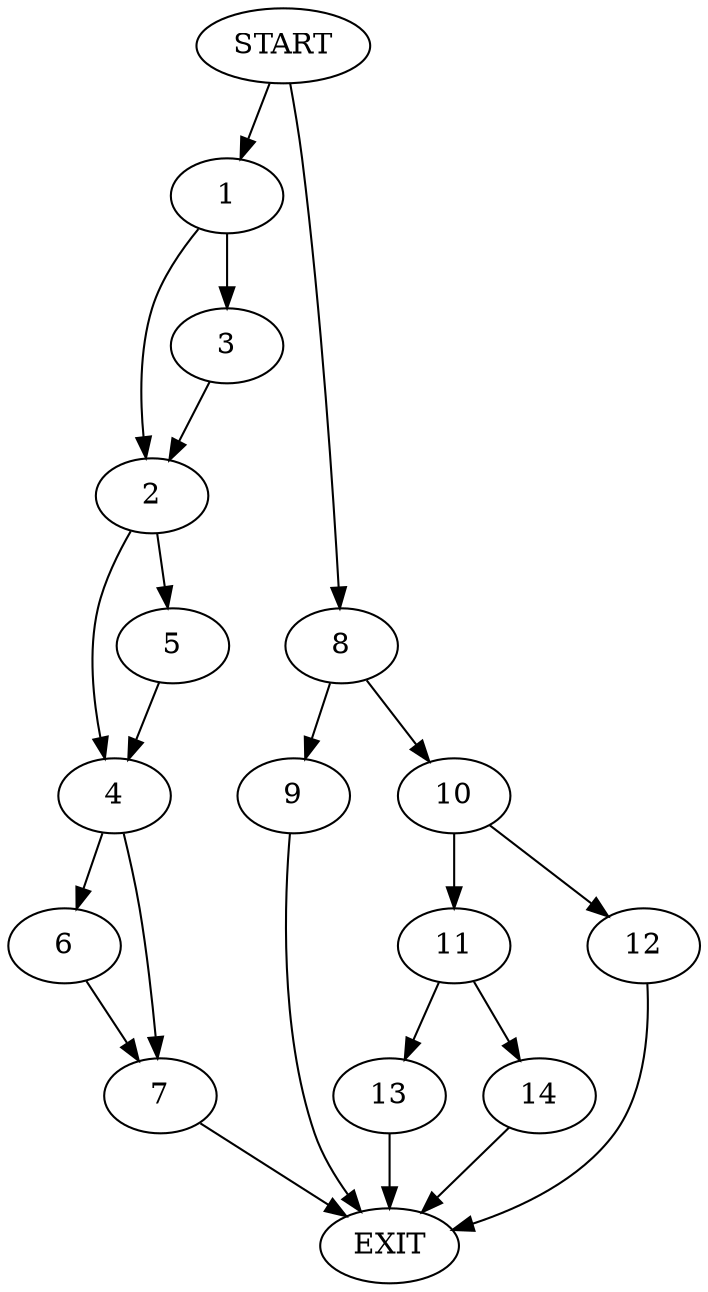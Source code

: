 digraph {
0 [label="START"]
15 [label="EXIT"]
0 -> 1
1 -> 2
1 -> 3
2 -> 4
2 -> 5
3 -> 2
5 -> 4
4 -> 6
4 -> 7
7 -> 15
6 -> 7
0 -> 8
8 -> 9
8 -> 10
9 -> 15
10 -> 11
10 -> 12
12 -> 15
11 -> 13
11 -> 14
13 -> 15
14 -> 15
}
